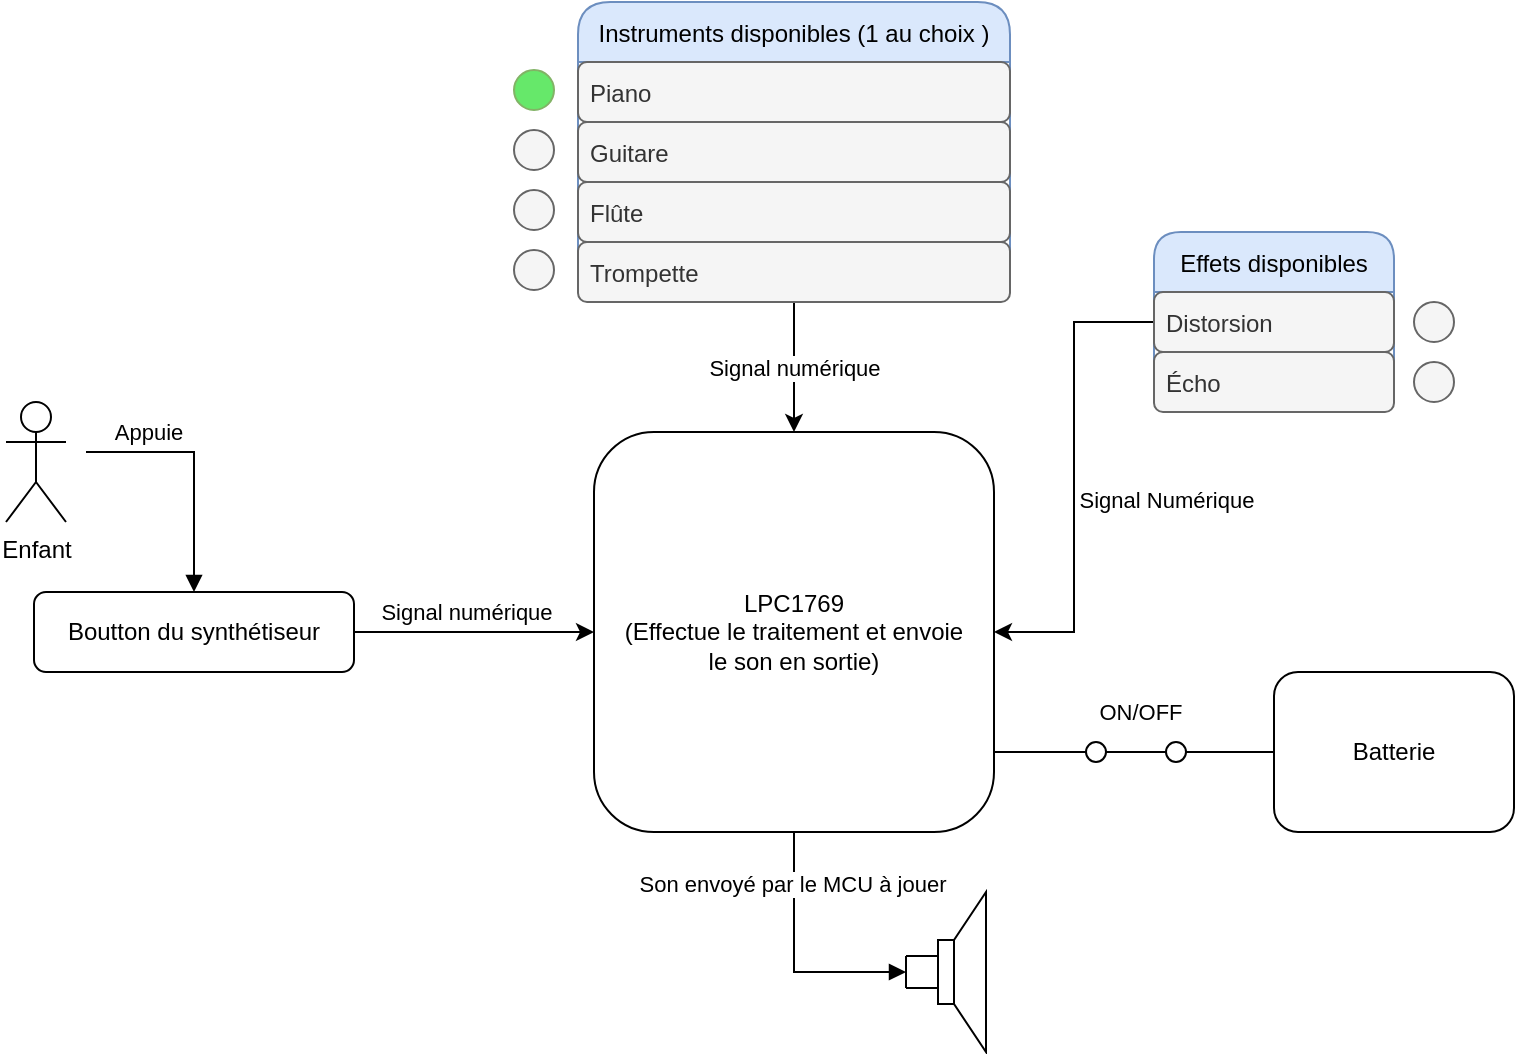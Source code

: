 <mxfile version="16.5.1" type="device"><diagram id="HFILvWz2ucrfniaZQ8Wx" name="Page-1"><mxGraphModel dx="519" dy="325" grid="1" gridSize="10" guides="1" tooltips="1" connect="1" arrows="1" fold="1" page="1" pageScale="1" pageWidth="827" pageHeight="1169" math="0" shadow="0"><root><mxCell id="0"/><mxCell id="1" parent="0"/><mxCell id="X_dPQhwGVTIrn3kEduS3-3" style="edgeStyle=orthogonalEdgeStyle;rounded=0;orthogonalLoop=1;jettySize=auto;html=1;" edge="1" parent="1" source="X_dPQhwGVTIrn3kEduS3-1" target="X_dPQhwGVTIrn3kEduS3-2"><mxGeometry relative="1" as="geometry"/></mxCell><mxCell id="X_dPQhwGVTIrn3kEduS3-4" value="Signal numérique" style="edgeLabel;html=1;align=center;verticalAlign=middle;resizable=0;points=[];" vertex="1" connectable="0" parent="X_dPQhwGVTIrn3kEduS3-3"><mxGeometry x="-0.18" relative="1" as="geometry"><mxPoint x="7" y="-10" as="offset"/></mxGeometry></mxCell><mxCell id="X_dPQhwGVTIrn3kEduS3-1" value="Boutton du synthétiseur" style="rounded=1;whiteSpace=wrap;html=1;" vertex="1" parent="1"><mxGeometry x="44" y="330" width="160" height="40" as="geometry"/></mxCell><mxCell id="X_dPQhwGVTIrn3kEduS3-66" style="edgeStyle=orthogonalEdgeStyle;rounded=0;orthogonalLoop=1;jettySize=auto;html=1;endArrow=block;endFill=1;" edge="1" parent="1" source="X_dPQhwGVTIrn3kEduS3-2"><mxGeometry relative="1" as="geometry"><mxPoint x="480" y="520" as="targetPoint"/><Array as="points"><mxPoint x="424" y="520"/></Array></mxGeometry></mxCell><mxCell id="X_dPQhwGVTIrn3kEduS3-67" value="Son envoyé par le MCU à jouer" style="edgeLabel;html=1;align=center;verticalAlign=middle;resizable=0;points=[];" vertex="1" connectable="0" parent="X_dPQhwGVTIrn3kEduS3-66"><mxGeometry x="-0.598" y="-1" relative="1" as="geometry"><mxPoint as="offset"/></mxGeometry></mxCell><mxCell id="X_dPQhwGVTIrn3kEduS3-2" value="LPC1769&lt;br&gt;(Effectue le traitement et envoie&lt;br&gt;le son en sortie)" style="rounded=1;whiteSpace=wrap;html=1;align=center;" vertex="1" parent="1"><mxGeometry x="324" y="250" width="200" height="200" as="geometry"/></mxCell><mxCell id="X_dPQhwGVTIrn3kEduS3-16" value="Signal numérique" style="edgeStyle=orthogonalEdgeStyle;rounded=0;orthogonalLoop=1;jettySize=auto;html=1;entryX=0.5;entryY=0;entryDx=0;entryDy=0;" edge="1" parent="1" source="X_dPQhwGVTIrn3kEduS3-5" target="X_dPQhwGVTIrn3kEduS3-2"><mxGeometry x="0.007" relative="1" as="geometry"><mxPoint as="offset"/></mxGeometry></mxCell><mxCell id="X_dPQhwGVTIrn3kEduS3-5" value="Instruments disponibles (1 au choix )" style="swimlane;fontStyle=0;childLayout=stackLayout;horizontal=1;startSize=30;horizontalStack=0;resizeParent=1;resizeParentMax=0;resizeLast=0;collapsible=1;marginBottom=0;rounded=1;arcSize=18;fillColor=#dae8fc;strokeColor=#6c8ebf;" vertex="1" parent="1"><mxGeometry x="316" y="35" width="216" height="150" as="geometry"><mxRectangle x="364" y="20" width="50" height="30" as="alternateBounds"/></mxGeometry></mxCell><mxCell id="X_dPQhwGVTIrn3kEduS3-6" value="Piano" style="text;strokeColor=#666666;fillColor=#f5f5f5;align=left;verticalAlign=middle;spacingLeft=4;spacingRight=4;overflow=hidden;points=[[0,0.5],[1,0.5]];portConstraint=eastwest;rotatable=0;rounded=1;fontColor=#333333;" vertex="1" parent="X_dPQhwGVTIrn3kEduS3-5"><mxGeometry y="30" width="216" height="30" as="geometry"/></mxCell><mxCell id="X_dPQhwGVTIrn3kEduS3-7" value="Guitare" style="text;strokeColor=#666666;fillColor=#f5f5f5;align=left;verticalAlign=middle;spacingLeft=4;spacingRight=4;overflow=hidden;points=[[0,0.5],[1,0.5]];portConstraint=eastwest;rotatable=0;rounded=1;fontColor=#333333;" vertex="1" parent="X_dPQhwGVTIrn3kEduS3-5"><mxGeometry y="60" width="216" height="30" as="geometry"/></mxCell><mxCell id="X_dPQhwGVTIrn3kEduS3-8" value="Flûte" style="text;strokeColor=#666666;fillColor=#f5f5f5;align=left;verticalAlign=middle;spacingLeft=4;spacingRight=4;overflow=hidden;points=[[0,0.5],[1,0.5]];portConstraint=eastwest;rotatable=0;rounded=1;fontColor=#333333;" vertex="1" parent="X_dPQhwGVTIrn3kEduS3-5"><mxGeometry y="90" width="216" height="30" as="geometry"/></mxCell><mxCell id="X_dPQhwGVTIrn3kEduS3-9" value="Trompette" style="text;strokeColor=#666666;fillColor=#f5f5f5;align=left;verticalAlign=middle;spacingLeft=4;spacingRight=4;overflow=hidden;points=[[0,0.5],[1,0.5]];portConstraint=eastwest;rotatable=0;rounded=1;fontColor=#333333;" vertex="1" parent="X_dPQhwGVTIrn3kEduS3-5"><mxGeometry y="120" width="216" height="30" as="geometry"/></mxCell><mxCell id="X_dPQhwGVTIrn3kEduS3-10" value="" style="ellipse;whiteSpace=wrap;html=1;aspect=fixed;rounded=1;fillColor=#66E86A;strokeColor=#82b366;" vertex="1" parent="1"><mxGeometry x="284" y="69" width="20" height="20" as="geometry"/></mxCell><mxCell id="X_dPQhwGVTIrn3kEduS3-12" value="" style="ellipse;whiteSpace=wrap;html=1;aspect=fixed;rounded=1;fillColor=#f5f5f5;fontColor=#333333;strokeColor=#666666;" vertex="1" parent="1"><mxGeometry x="284" y="99" width="20" height="20" as="geometry"/></mxCell><mxCell id="X_dPQhwGVTIrn3kEduS3-13" value="" style="ellipse;whiteSpace=wrap;html=1;aspect=fixed;rounded=1;fillColor=#f5f5f5;strokeColor=#666666;fontColor=#333333;" vertex="1" parent="1"><mxGeometry x="284" y="129" width="20" height="20" as="geometry"/></mxCell><mxCell id="X_dPQhwGVTIrn3kEduS3-14" value="" style="ellipse;whiteSpace=wrap;html=1;aspect=fixed;rounded=1;fillColor=#f5f5f5;strokeColor=#666666;fontColor=#333333;" vertex="1" parent="1"><mxGeometry x="284" y="159" width="20" height="20" as="geometry"/></mxCell><mxCell id="X_dPQhwGVTIrn3kEduS3-28" style="edgeStyle=orthogonalEdgeStyle;rounded=0;orthogonalLoop=1;jettySize=auto;html=1;entryX=1;entryY=0.5;entryDx=0;entryDy=0;" edge="1" parent="1" source="X_dPQhwGVTIrn3kEduS3-22" target="X_dPQhwGVTIrn3kEduS3-2"><mxGeometry relative="1" as="geometry"/></mxCell><mxCell id="X_dPQhwGVTIrn3kEduS3-56" value="Signal Numérique" style="edgeLabel;html=1;align=center;verticalAlign=middle;resizable=0;points=[];" vertex="1" connectable="0" parent="X_dPQhwGVTIrn3kEduS3-28"><mxGeometry x="0.094" relative="1" as="geometry"><mxPoint x="46" as="offset"/></mxGeometry></mxCell><mxCell id="X_dPQhwGVTIrn3kEduS3-22" value="Effets disponibles" style="swimlane;fontStyle=0;childLayout=stackLayout;horizontal=1;startSize=30;horizontalStack=0;resizeParent=1;resizeParentMax=0;resizeLast=0;collapsible=1;marginBottom=0;rounded=1;fillColor=#dae8fc;strokeColor=#6c8ebf;" vertex="1" parent="1"><mxGeometry x="604" y="150" width="120" height="90" as="geometry"/></mxCell><mxCell id="X_dPQhwGVTIrn3kEduS3-23" value="Distorsion" style="text;strokeColor=#666666;fillColor=#f5f5f5;align=left;verticalAlign=middle;spacingLeft=4;spacingRight=4;overflow=hidden;points=[[0,0.5],[1,0.5]];portConstraint=eastwest;rotatable=0;rounded=1;fontColor=#333333;" vertex="1" parent="X_dPQhwGVTIrn3kEduS3-22"><mxGeometry y="30" width="120" height="30" as="geometry"/></mxCell><mxCell id="X_dPQhwGVTIrn3kEduS3-24" value="Écho" style="text;strokeColor=#666666;fillColor=#f5f5f5;align=left;verticalAlign=middle;spacingLeft=4;spacingRight=4;overflow=hidden;points=[[0,0.5],[1,0.5]];portConstraint=eastwest;rotatable=0;rounded=1;fontColor=#333333;" vertex="1" parent="X_dPQhwGVTIrn3kEduS3-22"><mxGeometry y="60" width="120" height="30" as="geometry"/></mxCell><mxCell id="X_dPQhwGVTIrn3kEduS3-26" value="" style="ellipse;whiteSpace=wrap;html=1;aspect=fixed;rounded=1;fillColor=#f5f5f5;strokeColor=#666666;fontColor=#333333;" vertex="1" parent="1"><mxGeometry x="734" y="185" width="20" height="20" as="geometry"/></mxCell><mxCell id="X_dPQhwGVTIrn3kEduS3-27" value="" style="ellipse;whiteSpace=wrap;html=1;aspect=fixed;rounded=1;fillColor=#f5f5f5;strokeColor=#666666;fontColor=#333333;" vertex="1" parent="1"><mxGeometry x="734" y="215" width="20" height="20" as="geometry"/></mxCell><mxCell id="X_dPQhwGVTIrn3kEduS3-41" style="edgeStyle=orthogonalEdgeStyle;rounded=0;orthogonalLoop=1;jettySize=auto;html=1;entryX=0.998;entryY=0.8;entryDx=0;entryDy=0;entryPerimeter=0;endArrow=none;endFill=0;" edge="1" parent="1" source="X_dPQhwGVTIrn3kEduS3-31" target="X_dPQhwGVTIrn3kEduS3-2"><mxGeometry relative="1" as="geometry"/></mxCell><mxCell id="X_dPQhwGVTIrn3kEduS3-55" value="ON/OFF" style="edgeLabel;html=1;align=center;verticalAlign=middle;resizable=0;points=[];" vertex="1" connectable="0" parent="X_dPQhwGVTIrn3kEduS3-41"><mxGeometry x="-0.048" relative="1" as="geometry"><mxPoint y="-20" as="offset"/></mxGeometry></mxCell><mxCell id="X_dPQhwGVTIrn3kEduS3-31" value="Batterie" style="rounded=1;whiteSpace=wrap;html=1;" vertex="1" parent="1"><mxGeometry x="664" y="370" width="120" height="80" as="geometry"/></mxCell><mxCell id="X_dPQhwGVTIrn3kEduS3-43" value="" style="ellipse;whiteSpace=wrap;html=1;aspect=fixed;rounded=1;shadow=0;sketch=0;" vertex="1" parent="1"><mxGeometry x="570" y="405" width="10" height="10" as="geometry"/></mxCell><mxCell id="X_dPQhwGVTIrn3kEduS3-54" value="" style="ellipse;whiteSpace=wrap;html=1;aspect=fixed;rounded=1;shadow=0;sketch=0;" vertex="1" parent="1"><mxGeometry x="610" y="405" width="10" height="10" as="geometry"/></mxCell><mxCell id="X_dPQhwGVTIrn3kEduS3-59" style="edgeStyle=orthogonalEdgeStyle;rounded=0;orthogonalLoop=1;jettySize=auto;html=1;entryX=0.5;entryY=0;entryDx=0;entryDy=0;endArrow=block;endFill=1;" edge="1" parent="1"><mxGeometry relative="1" as="geometry"><mxPoint x="70" y="260" as="sourcePoint"/><mxPoint x="124.0" y="330" as="targetPoint"/><Array as="points"><mxPoint x="124" y="260"/></Array></mxGeometry></mxCell><mxCell id="X_dPQhwGVTIrn3kEduS3-60" value="Appuie" style="edgeLabel;html=1;align=center;verticalAlign=middle;resizable=0;points=[];" vertex="1" connectable="0" parent="X_dPQhwGVTIrn3kEduS3-59"><mxGeometry x="-0.413" relative="1" as="geometry"><mxPoint x="-6" y="-10" as="offset"/></mxGeometry></mxCell><mxCell id="X_dPQhwGVTIrn3kEduS3-58" value="Enfant" style="shape=umlActor;verticalLabelPosition=bottom;verticalAlign=top;html=1;outlineConnect=0;rounded=1;shadow=0;sketch=0;" vertex="1" parent="1"><mxGeometry x="30" y="235" width="30" height="60" as="geometry"/></mxCell><mxCell id="X_dPQhwGVTIrn3kEduS3-61" value="" style="pointerEvents=1;verticalLabelPosition=bottom;shadow=0;dashed=0;align=center;html=1;verticalAlign=top;shape=mxgraph.electrical.electro-mechanical.loudspeaker;rounded=1;sketch=0;rotation=0;" vertex="1" parent="1"><mxGeometry x="480" y="480" width="40" height="80" as="geometry"/></mxCell><mxCell id="X_dPQhwGVTIrn3kEduS3-64" value="" style="endArrow=none;html=1;rounded=0;entryX=0;entryY=0.4;entryDx=0;entryDy=0;entryPerimeter=0;exitX=0;exitY=0.6;exitDx=0;exitDy=0;exitPerimeter=0;" edge="1" parent="1" source="X_dPQhwGVTIrn3kEduS3-61" target="X_dPQhwGVTIrn3kEduS3-61"><mxGeometry width="50" height="50" relative="1" as="geometry"><mxPoint x="430" y="550" as="sourcePoint"/><mxPoint x="480" y="500" as="targetPoint"/></mxGeometry></mxCell></root></mxGraphModel></diagram></mxfile>